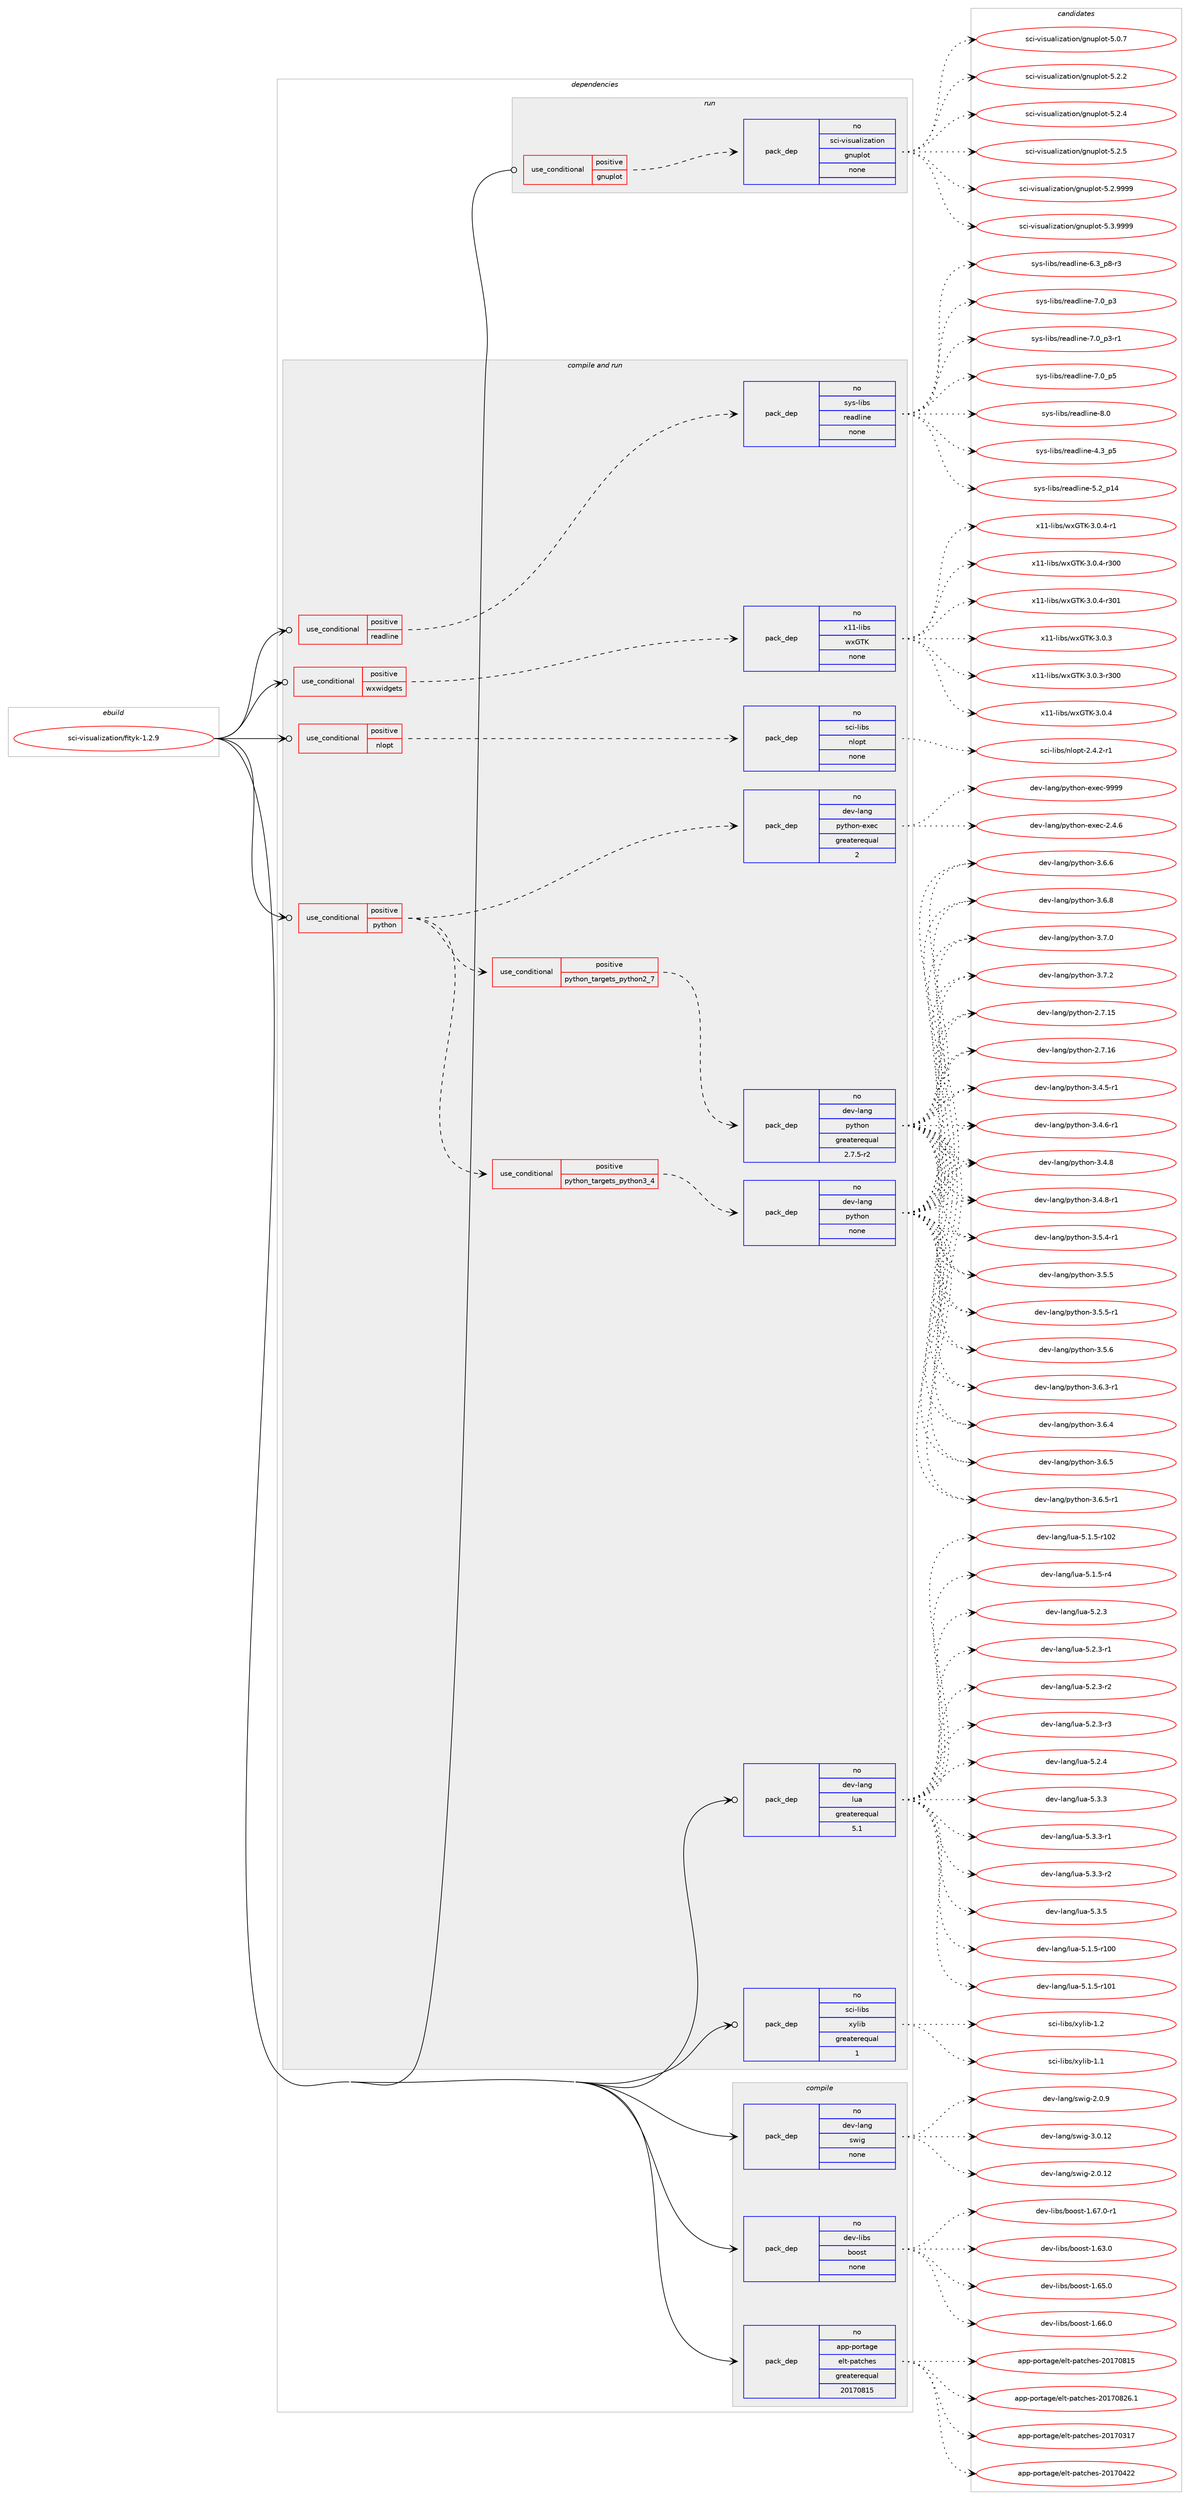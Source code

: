 digraph prolog {

# *************
# Graph options
# *************

newrank=true;
concentrate=true;
compound=true;
graph [rankdir=LR,fontname=Helvetica,fontsize=10,ranksep=1.5];#, ranksep=2.5, nodesep=0.2];
edge  [arrowhead=vee];
node  [fontname=Helvetica,fontsize=10];

# **********
# The ebuild
# **********

subgraph cluster_leftcol {
color=gray;
rank=same;
label=<<i>ebuild</i>>;
id [label="sci-visualization/fityk-1.2.9", color=red, width=4, href="../sci-visualization/fityk-1.2.9.svg"];
}

# ****************
# The dependencies
# ****************

subgraph cluster_midcol {
color=gray;
label=<<i>dependencies</i>>;
subgraph cluster_compile {
fillcolor="#eeeeee";
style=filled;
label=<<i>compile</i>>;
subgraph pack1218306 {
dependency1701590 [label=<<TABLE BORDER="0" CELLBORDER="1" CELLSPACING="0" CELLPADDING="4" WIDTH="220"><TR><TD ROWSPAN="6" CELLPADDING="30">pack_dep</TD></TR><TR><TD WIDTH="110">no</TD></TR><TR><TD>app-portage</TD></TR><TR><TD>elt-patches</TD></TR><TR><TD>greaterequal</TD></TR><TR><TD>20170815</TD></TR></TABLE>>, shape=none, color=blue];
}
id:e -> dependency1701590:w [weight=20,style="solid",arrowhead="vee"];
subgraph pack1218307 {
dependency1701591 [label=<<TABLE BORDER="0" CELLBORDER="1" CELLSPACING="0" CELLPADDING="4" WIDTH="220"><TR><TD ROWSPAN="6" CELLPADDING="30">pack_dep</TD></TR><TR><TD WIDTH="110">no</TD></TR><TR><TD>dev-lang</TD></TR><TR><TD>swig</TD></TR><TR><TD>none</TD></TR><TR><TD></TD></TR></TABLE>>, shape=none, color=blue];
}
id:e -> dependency1701591:w [weight=20,style="solid",arrowhead="vee"];
subgraph pack1218308 {
dependency1701592 [label=<<TABLE BORDER="0" CELLBORDER="1" CELLSPACING="0" CELLPADDING="4" WIDTH="220"><TR><TD ROWSPAN="6" CELLPADDING="30">pack_dep</TD></TR><TR><TD WIDTH="110">no</TD></TR><TR><TD>dev-libs</TD></TR><TR><TD>boost</TD></TR><TR><TD>none</TD></TR><TR><TD></TD></TR></TABLE>>, shape=none, color=blue];
}
id:e -> dependency1701592:w [weight=20,style="solid",arrowhead="vee"];
}
subgraph cluster_compileandrun {
fillcolor="#eeeeee";
style=filled;
label=<<i>compile and run</i>>;
subgraph cond455382 {
dependency1701593 [label=<<TABLE BORDER="0" CELLBORDER="1" CELLSPACING="0" CELLPADDING="4"><TR><TD ROWSPAN="3" CELLPADDING="10">use_conditional</TD></TR><TR><TD>positive</TD></TR><TR><TD>nlopt</TD></TR></TABLE>>, shape=none, color=red];
subgraph pack1218309 {
dependency1701594 [label=<<TABLE BORDER="0" CELLBORDER="1" CELLSPACING="0" CELLPADDING="4" WIDTH="220"><TR><TD ROWSPAN="6" CELLPADDING="30">pack_dep</TD></TR><TR><TD WIDTH="110">no</TD></TR><TR><TD>sci-libs</TD></TR><TR><TD>nlopt</TD></TR><TR><TD>none</TD></TR><TR><TD></TD></TR></TABLE>>, shape=none, color=blue];
}
dependency1701593:e -> dependency1701594:w [weight=20,style="dashed",arrowhead="vee"];
}
id:e -> dependency1701593:w [weight=20,style="solid",arrowhead="odotvee"];
subgraph cond455383 {
dependency1701595 [label=<<TABLE BORDER="0" CELLBORDER="1" CELLSPACING="0" CELLPADDING="4"><TR><TD ROWSPAN="3" CELLPADDING="10">use_conditional</TD></TR><TR><TD>positive</TD></TR><TR><TD>python</TD></TR></TABLE>>, shape=none, color=red];
subgraph cond455384 {
dependency1701596 [label=<<TABLE BORDER="0" CELLBORDER="1" CELLSPACING="0" CELLPADDING="4"><TR><TD ROWSPAN="3" CELLPADDING="10">use_conditional</TD></TR><TR><TD>positive</TD></TR><TR><TD>python_targets_python2_7</TD></TR></TABLE>>, shape=none, color=red];
subgraph pack1218310 {
dependency1701597 [label=<<TABLE BORDER="0" CELLBORDER="1" CELLSPACING="0" CELLPADDING="4" WIDTH="220"><TR><TD ROWSPAN="6" CELLPADDING="30">pack_dep</TD></TR><TR><TD WIDTH="110">no</TD></TR><TR><TD>dev-lang</TD></TR><TR><TD>python</TD></TR><TR><TD>greaterequal</TD></TR><TR><TD>2.7.5-r2</TD></TR></TABLE>>, shape=none, color=blue];
}
dependency1701596:e -> dependency1701597:w [weight=20,style="dashed",arrowhead="vee"];
}
dependency1701595:e -> dependency1701596:w [weight=20,style="dashed",arrowhead="vee"];
subgraph cond455385 {
dependency1701598 [label=<<TABLE BORDER="0" CELLBORDER="1" CELLSPACING="0" CELLPADDING="4"><TR><TD ROWSPAN="3" CELLPADDING="10">use_conditional</TD></TR><TR><TD>positive</TD></TR><TR><TD>python_targets_python3_4</TD></TR></TABLE>>, shape=none, color=red];
subgraph pack1218311 {
dependency1701599 [label=<<TABLE BORDER="0" CELLBORDER="1" CELLSPACING="0" CELLPADDING="4" WIDTH="220"><TR><TD ROWSPAN="6" CELLPADDING="30">pack_dep</TD></TR><TR><TD WIDTH="110">no</TD></TR><TR><TD>dev-lang</TD></TR><TR><TD>python</TD></TR><TR><TD>none</TD></TR><TR><TD></TD></TR></TABLE>>, shape=none, color=blue];
}
dependency1701598:e -> dependency1701599:w [weight=20,style="dashed",arrowhead="vee"];
}
dependency1701595:e -> dependency1701598:w [weight=20,style="dashed",arrowhead="vee"];
subgraph pack1218312 {
dependency1701600 [label=<<TABLE BORDER="0" CELLBORDER="1" CELLSPACING="0" CELLPADDING="4" WIDTH="220"><TR><TD ROWSPAN="6" CELLPADDING="30">pack_dep</TD></TR><TR><TD WIDTH="110">no</TD></TR><TR><TD>dev-lang</TD></TR><TR><TD>python-exec</TD></TR><TR><TD>greaterequal</TD></TR><TR><TD>2</TD></TR></TABLE>>, shape=none, color=blue];
}
dependency1701595:e -> dependency1701600:w [weight=20,style="dashed",arrowhead="vee"];
}
id:e -> dependency1701595:w [weight=20,style="solid",arrowhead="odotvee"];
subgraph cond455386 {
dependency1701601 [label=<<TABLE BORDER="0" CELLBORDER="1" CELLSPACING="0" CELLPADDING="4"><TR><TD ROWSPAN="3" CELLPADDING="10">use_conditional</TD></TR><TR><TD>positive</TD></TR><TR><TD>readline</TD></TR></TABLE>>, shape=none, color=red];
subgraph pack1218313 {
dependency1701602 [label=<<TABLE BORDER="0" CELLBORDER="1" CELLSPACING="0" CELLPADDING="4" WIDTH="220"><TR><TD ROWSPAN="6" CELLPADDING="30">pack_dep</TD></TR><TR><TD WIDTH="110">no</TD></TR><TR><TD>sys-libs</TD></TR><TR><TD>readline</TD></TR><TR><TD>none</TD></TR><TR><TD></TD></TR></TABLE>>, shape=none, color=blue];
}
dependency1701601:e -> dependency1701602:w [weight=20,style="dashed",arrowhead="vee"];
}
id:e -> dependency1701601:w [weight=20,style="solid",arrowhead="odotvee"];
subgraph cond455387 {
dependency1701603 [label=<<TABLE BORDER="0" CELLBORDER="1" CELLSPACING="0" CELLPADDING="4"><TR><TD ROWSPAN="3" CELLPADDING="10">use_conditional</TD></TR><TR><TD>positive</TD></TR><TR><TD>wxwidgets</TD></TR></TABLE>>, shape=none, color=red];
subgraph pack1218314 {
dependency1701604 [label=<<TABLE BORDER="0" CELLBORDER="1" CELLSPACING="0" CELLPADDING="4" WIDTH="220"><TR><TD ROWSPAN="6" CELLPADDING="30">pack_dep</TD></TR><TR><TD WIDTH="110">no</TD></TR><TR><TD>x11-libs</TD></TR><TR><TD>wxGTK</TD></TR><TR><TD>none</TD></TR><TR><TD></TD></TR></TABLE>>, shape=none, color=blue];
}
dependency1701603:e -> dependency1701604:w [weight=20,style="dashed",arrowhead="vee"];
}
id:e -> dependency1701603:w [weight=20,style="solid",arrowhead="odotvee"];
subgraph pack1218315 {
dependency1701605 [label=<<TABLE BORDER="0" CELLBORDER="1" CELLSPACING="0" CELLPADDING="4" WIDTH="220"><TR><TD ROWSPAN="6" CELLPADDING="30">pack_dep</TD></TR><TR><TD WIDTH="110">no</TD></TR><TR><TD>dev-lang</TD></TR><TR><TD>lua</TD></TR><TR><TD>greaterequal</TD></TR><TR><TD>5.1</TD></TR></TABLE>>, shape=none, color=blue];
}
id:e -> dependency1701605:w [weight=20,style="solid",arrowhead="odotvee"];
subgraph pack1218316 {
dependency1701606 [label=<<TABLE BORDER="0" CELLBORDER="1" CELLSPACING="0" CELLPADDING="4" WIDTH="220"><TR><TD ROWSPAN="6" CELLPADDING="30">pack_dep</TD></TR><TR><TD WIDTH="110">no</TD></TR><TR><TD>sci-libs</TD></TR><TR><TD>xylib</TD></TR><TR><TD>greaterequal</TD></TR><TR><TD>1</TD></TR></TABLE>>, shape=none, color=blue];
}
id:e -> dependency1701606:w [weight=20,style="solid",arrowhead="odotvee"];
}
subgraph cluster_run {
fillcolor="#eeeeee";
style=filled;
label=<<i>run</i>>;
subgraph cond455388 {
dependency1701607 [label=<<TABLE BORDER="0" CELLBORDER="1" CELLSPACING="0" CELLPADDING="4"><TR><TD ROWSPAN="3" CELLPADDING="10">use_conditional</TD></TR><TR><TD>positive</TD></TR><TR><TD>gnuplot</TD></TR></TABLE>>, shape=none, color=red];
subgraph pack1218317 {
dependency1701608 [label=<<TABLE BORDER="0" CELLBORDER="1" CELLSPACING="0" CELLPADDING="4" WIDTH="220"><TR><TD ROWSPAN="6" CELLPADDING="30">pack_dep</TD></TR><TR><TD WIDTH="110">no</TD></TR><TR><TD>sci-visualization</TD></TR><TR><TD>gnuplot</TD></TR><TR><TD>none</TD></TR><TR><TD></TD></TR></TABLE>>, shape=none, color=blue];
}
dependency1701607:e -> dependency1701608:w [weight=20,style="dashed",arrowhead="vee"];
}
id:e -> dependency1701607:w [weight=20,style="solid",arrowhead="odot"];
}
}

# **************
# The candidates
# **************

subgraph cluster_choices {
rank=same;
color=gray;
label=<<i>candidates</i>>;

subgraph choice1218306 {
color=black;
nodesep=1;
choice97112112451121111141169710310147101108116451129711699104101115455048495548514955 [label="app-portage/elt-patches-20170317", color=red, width=4,href="../app-portage/elt-patches-20170317.svg"];
choice97112112451121111141169710310147101108116451129711699104101115455048495548525050 [label="app-portage/elt-patches-20170422", color=red, width=4,href="../app-portage/elt-patches-20170422.svg"];
choice97112112451121111141169710310147101108116451129711699104101115455048495548564953 [label="app-portage/elt-patches-20170815", color=red, width=4,href="../app-portage/elt-patches-20170815.svg"];
choice971121124511211111411697103101471011081164511297116991041011154550484955485650544649 [label="app-portage/elt-patches-20170826.1", color=red, width=4,href="../app-portage/elt-patches-20170826.1.svg"];
dependency1701590:e -> choice97112112451121111141169710310147101108116451129711699104101115455048495548514955:w [style=dotted,weight="100"];
dependency1701590:e -> choice97112112451121111141169710310147101108116451129711699104101115455048495548525050:w [style=dotted,weight="100"];
dependency1701590:e -> choice97112112451121111141169710310147101108116451129711699104101115455048495548564953:w [style=dotted,weight="100"];
dependency1701590:e -> choice971121124511211111411697103101471011081164511297116991041011154550484955485650544649:w [style=dotted,weight="100"];
}
subgraph choice1218307 {
color=black;
nodesep=1;
choice10010111845108971101034711511910510345504648464950 [label="dev-lang/swig-2.0.12", color=red, width=4,href="../dev-lang/swig-2.0.12.svg"];
choice100101118451089711010347115119105103455046484657 [label="dev-lang/swig-2.0.9", color=red, width=4,href="../dev-lang/swig-2.0.9.svg"];
choice10010111845108971101034711511910510345514648464950 [label="dev-lang/swig-3.0.12", color=red, width=4,href="../dev-lang/swig-3.0.12.svg"];
dependency1701591:e -> choice10010111845108971101034711511910510345504648464950:w [style=dotted,weight="100"];
dependency1701591:e -> choice100101118451089711010347115119105103455046484657:w [style=dotted,weight="100"];
dependency1701591:e -> choice10010111845108971101034711511910510345514648464950:w [style=dotted,weight="100"];
}
subgraph choice1218308 {
color=black;
nodesep=1;
choice1001011184510810598115479811111111511645494654514648 [label="dev-libs/boost-1.63.0", color=red, width=4,href="../dev-libs/boost-1.63.0.svg"];
choice1001011184510810598115479811111111511645494654534648 [label="dev-libs/boost-1.65.0", color=red, width=4,href="../dev-libs/boost-1.65.0.svg"];
choice1001011184510810598115479811111111511645494654544648 [label="dev-libs/boost-1.66.0", color=red, width=4,href="../dev-libs/boost-1.66.0.svg"];
choice10010111845108105981154798111111115116454946545546484511449 [label="dev-libs/boost-1.67.0-r1", color=red, width=4,href="../dev-libs/boost-1.67.0-r1.svg"];
dependency1701592:e -> choice1001011184510810598115479811111111511645494654514648:w [style=dotted,weight="100"];
dependency1701592:e -> choice1001011184510810598115479811111111511645494654534648:w [style=dotted,weight="100"];
dependency1701592:e -> choice1001011184510810598115479811111111511645494654544648:w [style=dotted,weight="100"];
dependency1701592:e -> choice10010111845108105981154798111111115116454946545546484511449:w [style=dotted,weight="100"];
}
subgraph choice1218309 {
color=black;
nodesep=1;
choice115991054510810598115471101081111121164550465246504511449 [label="sci-libs/nlopt-2.4.2-r1", color=red, width=4,href="../sci-libs/nlopt-2.4.2-r1.svg"];
dependency1701594:e -> choice115991054510810598115471101081111121164550465246504511449:w [style=dotted,weight="100"];
}
subgraph choice1218310 {
color=black;
nodesep=1;
choice10010111845108971101034711212111610411111045504655464953 [label="dev-lang/python-2.7.15", color=red, width=4,href="../dev-lang/python-2.7.15.svg"];
choice10010111845108971101034711212111610411111045504655464954 [label="dev-lang/python-2.7.16", color=red, width=4,href="../dev-lang/python-2.7.16.svg"];
choice1001011184510897110103471121211161041111104551465246534511449 [label="dev-lang/python-3.4.5-r1", color=red, width=4,href="../dev-lang/python-3.4.5-r1.svg"];
choice1001011184510897110103471121211161041111104551465246544511449 [label="dev-lang/python-3.4.6-r1", color=red, width=4,href="../dev-lang/python-3.4.6-r1.svg"];
choice100101118451089711010347112121116104111110455146524656 [label="dev-lang/python-3.4.8", color=red, width=4,href="../dev-lang/python-3.4.8.svg"];
choice1001011184510897110103471121211161041111104551465246564511449 [label="dev-lang/python-3.4.8-r1", color=red, width=4,href="../dev-lang/python-3.4.8-r1.svg"];
choice1001011184510897110103471121211161041111104551465346524511449 [label="dev-lang/python-3.5.4-r1", color=red, width=4,href="../dev-lang/python-3.5.4-r1.svg"];
choice100101118451089711010347112121116104111110455146534653 [label="dev-lang/python-3.5.5", color=red, width=4,href="../dev-lang/python-3.5.5.svg"];
choice1001011184510897110103471121211161041111104551465346534511449 [label="dev-lang/python-3.5.5-r1", color=red, width=4,href="../dev-lang/python-3.5.5-r1.svg"];
choice100101118451089711010347112121116104111110455146534654 [label="dev-lang/python-3.5.6", color=red, width=4,href="../dev-lang/python-3.5.6.svg"];
choice1001011184510897110103471121211161041111104551465446514511449 [label="dev-lang/python-3.6.3-r1", color=red, width=4,href="../dev-lang/python-3.6.3-r1.svg"];
choice100101118451089711010347112121116104111110455146544652 [label="dev-lang/python-3.6.4", color=red, width=4,href="../dev-lang/python-3.6.4.svg"];
choice100101118451089711010347112121116104111110455146544653 [label="dev-lang/python-3.6.5", color=red, width=4,href="../dev-lang/python-3.6.5.svg"];
choice1001011184510897110103471121211161041111104551465446534511449 [label="dev-lang/python-3.6.5-r1", color=red, width=4,href="../dev-lang/python-3.6.5-r1.svg"];
choice100101118451089711010347112121116104111110455146544654 [label="dev-lang/python-3.6.6", color=red, width=4,href="../dev-lang/python-3.6.6.svg"];
choice100101118451089711010347112121116104111110455146544656 [label="dev-lang/python-3.6.8", color=red, width=4,href="../dev-lang/python-3.6.8.svg"];
choice100101118451089711010347112121116104111110455146554648 [label="dev-lang/python-3.7.0", color=red, width=4,href="../dev-lang/python-3.7.0.svg"];
choice100101118451089711010347112121116104111110455146554650 [label="dev-lang/python-3.7.2", color=red, width=4,href="../dev-lang/python-3.7.2.svg"];
dependency1701597:e -> choice10010111845108971101034711212111610411111045504655464953:w [style=dotted,weight="100"];
dependency1701597:e -> choice10010111845108971101034711212111610411111045504655464954:w [style=dotted,weight="100"];
dependency1701597:e -> choice1001011184510897110103471121211161041111104551465246534511449:w [style=dotted,weight="100"];
dependency1701597:e -> choice1001011184510897110103471121211161041111104551465246544511449:w [style=dotted,weight="100"];
dependency1701597:e -> choice100101118451089711010347112121116104111110455146524656:w [style=dotted,weight="100"];
dependency1701597:e -> choice1001011184510897110103471121211161041111104551465246564511449:w [style=dotted,weight="100"];
dependency1701597:e -> choice1001011184510897110103471121211161041111104551465346524511449:w [style=dotted,weight="100"];
dependency1701597:e -> choice100101118451089711010347112121116104111110455146534653:w [style=dotted,weight="100"];
dependency1701597:e -> choice1001011184510897110103471121211161041111104551465346534511449:w [style=dotted,weight="100"];
dependency1701597:e -> choice100101118451089711010347112121116104111110455146534654:w [style=dotted,weight="100"];
dependency1701597:e -> choice1001011184510897110103471121211161041111104551465446514511449:w [style=dotted,weight="100"];
dependency1701597:e -> choice100101118451089711010347112121116104111110455146544652:w [style=dotted,weight="100"];
dependency1701597:e -> choice100101118451089711010347112121116104111110455146544653:w [style=dotted,weight="100"];
dependency1701597:e -> choice1001011184510897110103471121211161041111104551465446534511449:w [style=dotted,weight="100"];
dependency1701597:e -> choice100101118451089711010347112121116104111110455146544654:w [style=dotted,weight="100"];
dependency1701597:e -> choice100101118451089711010347112121116104111110455146544656:w [style=dotted,weight="100"];
dependency1701597:e -> choice100101118451089711010347112121116104111110455146554648:w [style=dotted,weight="100"];
dependency1701597:e -> choice100101118451089711010347112121116104111110455146554650:w [style=dotted,weight="100"];
}
subgraph choice1218311 {
color=black;
nodesep=1;
choice10010111845108971101034711212111610411111045504655464953 [label="dev-lang/python-2.7.15", color=red, width=4,href="../dev-lang/python-2.7.15.svg"];
choice10010111845108971101034711212111610411111045504655464954 [label="dev-lang/python-2.7.16", color=red, width=4,href="../dev-lang/python-2.7.16.svg"];
choice1001011184510897110103471121211161041111104551465246534511449 [label="dev-lang/python-3.4.5-r1", color=red, width=4,href="../dev-lang/python-3.4.5-r1.svg"];
choice1001011184510897110103471121211161041111104551465246544511449 [label="dev-lang/python-3.4.6-r1", color=red, width=4,href="../dev-lang/python-3.4.6-r1.svg"];
choice100101118451089711010347112121116104111110455146524656 [label="dev-lang/python-3.4.8", color=red, width=4,href="../dev-lang/python-3.4.8.svg"];
choice1001011184510897110103471121211161041111104551465246564511449 [label="dev-lang/python-3.4.8-r1", color=red, width=4,href="../dev-lang/python-3.4.8-r1.svg"];
choice1001011184510897110103471121211161041111104551465346524511449 [label="dev-lang/python-3.5.4-r1", color=red, width=4,href="../dev-lang/python-3.5.4-r1.svg"];
choice100101118451089711010347112121116104111110455146534653 [label="dev-lang/python-3.5.5", color=red, width=4,href="../dev-lang/python-3.5.5.svg"];
choice1001011184510897110103471121211161041111104551465346534511449 [label="dev-lang/python-3.5.5-r1", color=red, width=4,href="../dev-lang/python-3.5.5-r1.svg"];
choice100101118451089711010347112121116104111110455146534654 [label="dev-lang/python-3.5.6", color=red, width=4,href="../dev-lang/python-3.5.6.svg"];
choice1001011184510897110103471121211161041111104551465446514511449 [label="dev-lang/python-3.6.3-r1", color=red, width=4,href="../dev-lang/python-3.6.3-r1.svg"];
choice100101118451089711010347112121116104111110455146544652 [label="dev-lang/python-3.6.4", color=red, width=4,href="../dev-lang/python-3.6.4.svg"];
choice100101118451089711010347112121116104111110455146544653 [label="dev-lang/python-3.6.5", color=red, width=4,href="../dev-lang/python-3.6.5.svg"];
choice1001011184510897110103471121211161041111104551465446534511449 [label="dev-lang/python-3.6.5-r1", color=red, width=4,href="../dev-lang/python-3.6.5-r1.svg"];
choice100101118451089711010347112121116104111110455146544654 [label="dev-lang/python-3.6.6", color=red, width=4,href="../dev-lang/python-3.6.6.svg"];
choice100101118451089711010347112121116104111110455146544656 [label="dev-lang/python-3.6.8", color=red, width=4,href="../dev-lang/python-3.6.8.svg"];
choice100101118451089711010347112121116104111110455146554648 [label="dev-lang/python-3.7.0", color=red, width=4,href="../dev-lang/python-3.7.0.svg"];
choice100101118451089711010347112121116104111110455146554650 [label="dev-lang/python-3.7.2", color=red, width=4,href="../dev-lang/python-3.7.2.svg"];
dependency1701599:e -> choice10010111845108971101034711212111610411111045504655464953:w [style=dotted,weight="100"];
dependency1701599:e -> choice10010111845108971101034711212111610411111045504655464954:w [style=dotted,weight="100"];
dependency1701599:e -> choice1001011184510897110103471121211161041111104551465246534511449:w [style=dotted,weight="100"];
dependency1701599:e -> choice1001011184510897110103471121211161041111104551465246544511449:w [style=dotted,weight="100"];
dependency1701599:e -> choice100101118451089711010347112121116104111110455146524656:w [style=dotted,weight="100"];
dependency1701599:e -> choice1001011184510897110103471121211161041111104551465246564511449:w [style=dotted,weight="100"];
dependency1701599:e -> choice1001011184510897110103471121211161041111104551465346524511449:w [style=dotted,weight="100"];
dependency1701599:e -> choice100101118451089711010347112121116104111110455146534653:w [style=dotted,weight="100"];
dependency1701599:e -> choice1001011184510897110103471121211161041111104551465346534511449:w [style=dotted,weight="100"];
dependency1701599:e -> choice100101118451089711010347112121116104111110455146534654:w [style=dotted,weight="100"];
dependency1701599:e -> choice1001011184510897110103471121211161041111104551465446514511449:w [style=dotted,weight="100"];
dependency1701599:e -> choice100101118451089711010347112121116104111110455146544652:w [style=dotted,weight="100"];
dependency1701599:e -> choice100101118451089711010347112121116104111110455146544653:w [style=dotted,weight="100"];
dependency1701599:e -> choice1001011184510897110103471121211161041111104551465446534511449:w [style=dotted,weight="100"];
dependency1701599:e -> choice100101118451089711010347112121116104111110455146544654:w [style=dotted,weight="100"];
dependency1701599:e -> choice100101118451089711010347112121116104111110455146544656:w [style=dotted,weight="100"];
dependency1701599:e -> choice100101118451089711010347112121116104111110455146554648:w [style=dotted,weight="100"];
dependency1701599:e -> choice100101118451089711010347112121116104111110455146554650:w [style=dotted,weight="100"];
}
subgraph choice1218312 {
color=black;
nodesep=1;
choice1001011184510897110103471121211161041111104510112010199455046524654 [label="dev-lang/python-exec-2.4.6", color=red, width=4,href="../dev-lang/python-exec-2.4.6.svg"];
choice10010111845108971101034711212111610411111045101120101994557575757 [label="dev-lang/python-exec-9999", color=red, width=4,href="../dev-lang/python-exec-9999.svg"];
dependency1701600:e -> choice1001011184510897110103471121211161041111104510112010199455046524654:w [style=dotted,weight="100"];
dependency1701600:e -> choice10010111845108971101034711212111610411111045101120101994557575757:w [style=dotted,weight="100"];
}
subgraph choice1218313 {
color=black;
nodesep=1;
choice11512111545108105981154711410197100108105110101455246519511253 [label="sys-libs/readline-4.3_p5", color=red, width=4,href="../sys-libs/readline-4.3_p5.svg"];
choice1151211154510810598115471141019710010810511010145534650951124952 [label="sys-libs/readline-5.2_p14", color=red, width=4,href="../sys-libs/readline-5.2_p14.svg"];
choice115121115451081059811547114101971001081051101014554465195112564511451 [label="sys-libs/readline-6.3_p8-r3", color=red, width=4,href="../sys-libs/readline-6.3_p8-r3.svg"];
choice11512111545108105981154711410197100108105110101455546489511251 [label="sys-libs/readline-7.0_p3", color=red, width=4,href="../sys-libs/readline-7.0_p3.svg"];
choice115121115451081059811547114101971001081051101014555464895112514511449 [label="sys-libs/readline-7.0_p3-r1", color=red, width=4,href="../sys-libs/readline-7.0_p3-r1.svg"];
choice11512111545108105981154711410197100108105110101455546489511253 [label="sys-libs/readline-7.0_p5", color=red, width=4,href="../sys-libs/readline-7.0_p5.svg"];
choice1151211154510810598115471141019710010810511010145564648 [label="sys-libs/readline-8.0", color=red, width=4,href="../sys-libs/readline-8.0.svg"];
dependency1701602:e -> choice11512111545108105981154711410197100108105110101455246519511253:w [style=dotted,weight="100"];
dependency1701602:e -> choice1151211154510810598115471141019710010810511010145534650951124952:w [style=dotted,weight="100"];
dependency1701602:e -> choice115121115451081059811547114101971001081051101014554465195112564511451:w [style=dotted,weight="100"];
dependency1701602:e -> choice11512111545108105981154711410197100108105110101455546489511251:w [style=dotted,weight="100"];
dependency1701602:e -> choice115121115451081059811547114101971001081051101014555464895112514511449:w [style=dotted,weight="100"];
dependency1701602:e -> choice11512111545108105981154711410197100108105110101455546489511253:w [style=dotted,weight="100"];
dependency1701602:e -> choice1151211154510810598115471141019710010810511010145564648:w [style=dotted,weight="100"];
}
subgraph choice1218314 {
color=black;
nodesep=1;
choice1204949451081059811547119120718475455146484651 [label="x11-libs/wxGTK-3.0.3", color=red, width=4,href="../x11-libs/wxGTK-3.0.3.svg"];
choice120494945108105981154711912071847545514648465145114514848 [label="x11-libs/wxGTK-3.0.3-r300", color=red, width=4,href="../x11-libs/wxGTK-3.0.3-r300.svg"];
choice1204949451081059811547119120718475455146484652 [label="x11-libs/wxGTK-3.0.4", color=red, width=4,href="../x11-libs/wxGTK-3.0.4.svg"];
choice12049494510810598115471191207184754551464846524511449 [label="x11-libs/wxGTK-3.0.4-r1", color=red, width=4,href="../x11-libs/wxGTK-3.0.4-r1.svg"];
choice120494945108105981154711912071847545514648465245114514848 [label="x11-libs/wxGTK-3.0.4-r300", color=red, width=4,href="../x11-libs/wxGTK-3.0.4-r300.svg"];
choice120494945108105981154711912071847545514648465245114514849 [label="x11-libs/wxGTK-3.0.4-r301", color=red, width=4,href="../x11-libs/wxGTK-3.0.4-r301.svg"];
dependency1701604:e -> choice1204949451081059811547119120718475455146484651:w [style=dotted,weight="100"];
dependency1701604:e -> choice120494945108105981154711912071847545514648465145114514848:w [style=dotted,weight="100"];
dependency1701604:e -> choice1204949451081059811547119120718475455146484652:w [style=dotted,weight="100"];
dependency1701604:e -> choice12049494510810598115471191207184754551464846524511449:w [style=dotted,weight="100"];
dependency1701604:e -> choice120494945108105981154711912071847545514648465245114514848:w [style=dotted,weight="100"];
dependency1701604:e -> choice120494945108105981154711912071847545514648465245114514849:w [style=dotted,weight="100"];
}
subgraph choice1218315 {
color=black;
nodesep=1;
choice1001011184510897110103471081179745534649465345114494848 [label="dev-lang/lua-5.1.5-r100", color=red, width=4,href="../dev-lang/lua-5.1.5-r100.svg"];
choice1001011184510897110103471081179745534649465345114494849 [label="dev-lang/lua-5.1.5-r101", color=red, width=4,href="../dev-lang/lua-5.1.5-r101.svg"];
choice1001011184510897110103471081179745534649465345114494850 [label="dev-lang/lua-5.1.5-r102", color=red, width=4,href="../dev-lang/lua-5.1.5-r102.svg"];
choice100101118451089711010347108117974553464946534511452 [label="dev-lang/lua-5.1.5-r4", color=red, width=4,href="../dev-lang/lua-5.1.5-r4.svg"];
choice10010111845108971101034710811797455346504651 [label="dev-lang/lua-5.2.3", color=red, width=4,href="../dev-lang/lua-5.2.3.svg"];
choice100101118451089711010347108117974553465046514511449 [label="dev-lang/lua-5.2.3-r1", color=red, width=4,href="../dev-lang/lua-5.2.3-r1.svg"];
choice100101118451089711010347108117974553465046514511450 [label="dev-lang/lua-5.2.3-r2", color=red, width=4,href="../dev-lang/lua-5.2.3-r2.svg"];
choice100101118451089711010347108117974553465046514511451 [label="dev-lang/lua-5.2.3-r3", color=red, width=4,href="../dev-lang/lua-5.2.3-r3.svg"];
choice10010111845108971101034710811797455346504652 [label="dev-lang/lua-5.2.4", color=red, width=4,href="../dev-lang/lua-5.2.4.svg"];
choice10010111845108971101034710811797455346514651 [label="dev-lang/lua-5.3.3", color=red, width=4,href="../dev-lang/lua-5.3.3.svg"];
choice100101118451089711010347108117974553465146514511449 [label="dev-lang/lua-5.3.3-r1", color=red, width=4,href="../dev-lang/lua-5.3.3-r1.svg"];
choice100101118451089711010347108117974553465146514511450 [label="dev-lang/lua-5.3.3-r2", color=red, width=4,href="../dev-lang/lua-5.3.3-r2.svg"];
choice10010111845108971101034710811797455346514653 [label="dev-lang/lua-5.3.5", color=red, width=4,href="../dev-lang/lua-5.3.5.svg"];
dependency1701605:e -> choice1001011184510897110103471081179745534649465345114494848:w [style=dotted,weight="100"];
dependency1701605:e -> choice1001011184510897110103471081179745534649465345114494849:w [style=dotted,weight="100"];
dependency1701605:e -> choice1001011184510897110103471081179745534649465345114494850:w [style=dotted,weight="100"];
dependency1701605:e -> choice100101118451089711010347108117974553464946534511452:w [style=dotted,weight="100"];
dependency1701605:e -> choice10010111845108971101034710811797455346504651:w [style=dotted,weight="100"];
dependency1701605:e -> choice100101118451089711010347108117974553465046514511449:w [style=dotted,weight="100"];
dependency1701605:e -> choice100101118451089711010347108117974553465046514511450:w [style=dotted,weight="100"];
dependency1701605:e -> choice100101118451089711010347108117974553465046514511451:w [style=dotted,weight="100"];
dependency1701605:e -> choice10010111845108971101034710811797455346504652:w [style=dotted,weight="100"];
dependency1701605:e -> choice10010111845108971101034710811797455346514651:w [style=dotted,weight="100"];
dependency1701605:e -> choice100101118451089711010347108117974553465146514511449:w [style=dotted,weight="100"];
dependency1701605:e -> choice100101118451089711010347108117974553465146514511450:w [style=dotted,weight="100"];
dependency1701605:e -> choice10010111845108971101034710811797455346514653:w [style=dotted,weight="100"];
}
subgraph choice1218316 {
color=black;
nodesep=1;
choice115991054510810598115471201211081059845494649 [label="sci-libs/xylib-1.1", color=red, width=4,href="../sci-libs/xylib-1.1.svg"];
choice115991054510810598115471201211081059845494650 [label="sci-libs/xylib-1.2", color=red, width=4,href="../sci-libs/xylib-1.2.svg"];
dependency1701606:e -> choice115991054510810598115471201211081059845494649:w [style=dotted,weight="100"];
dependency1701606:e -> choice115991054510810598115471201211081059845494650:w [style=dotted,weight="100"];
}
subgraph choice1218317 {
color=black;
nodesep=1;
choice1159910545118105115117971081051229711610511111047103110117112108111116455346484655 [label="sci-visualization/gnuplot-5.0.7", color=red, width=4,href="../sci-visualization/gnuplot-5.0.7.svg"];
choice1159910545118105115117971081051229711610511111047103110117112108111116455346504650 [label="sci-visualization/gnuplot-5.2.2", color=red, width=4,href="../sci-visualization/gnuplot-5.2.2.svg"];
choice1159910545118105115117971081051229711610511111047103110117112108111116455346504652 [label="sci-visualization/gnuplot-5.2.4", color=red, width=4,href="../sci-visualization/gnuplot-5.2.4.svg"];
choice1159910545118105115117971081051229711610511111047103110117112108111116455346504653 [label="sci-visualization/gnuplot-5.2.5", color=red, width=4,href="../sci-visualization/gnuplot-5.2.5.svg"];
choice1159910545118105115117971081051229711610511111047103110117112108111116455346504657575757 [label="sci-visualization/gnuplot-5.2.9999", color=red, width=4,href="../sci-visualization/gnuplot-5.2.9999.svg"];
choice1159910545118105115117971081051229711610511111047103110117112108111116455346514657575757 [label="sci-visualization/gnuplot-5.3.9999", color=red, width=4,href="../sci-visualization/gnuplot-5.3.9999.svg"];
dependency1701608:e -> choice1159910545118105115117971081051229711610511111047103110117112108111116455346484655:w [style=dotted,weight="100"];
dependency1701608:e -> choice1159910545118105115117971081051229711610511111047103110117112108111116455346504650:w [style=dotted,weight="100"];
dependency1701608:e -> choice1159910545118105115117971081051229711610511111047103110117112108111116455346504652:w [style=dotted,weight="100"];
dependency1701608:e -> choice1159910545118105115117971081051229711610511111047103110117112108111116455346504653:w [style=dotted,weight="100"];
dependency1701608:e -> choice1159910545118105115117971081051229711610511111047103110117112108111116455346504657575757:w [style=dotted,weight="100"];
dependency1701608:e -> choice1159910545118105115117971081051229711610511111047103110117112108111116455346514657575757:w [style=dotted,weight="100"];
}
}

}
